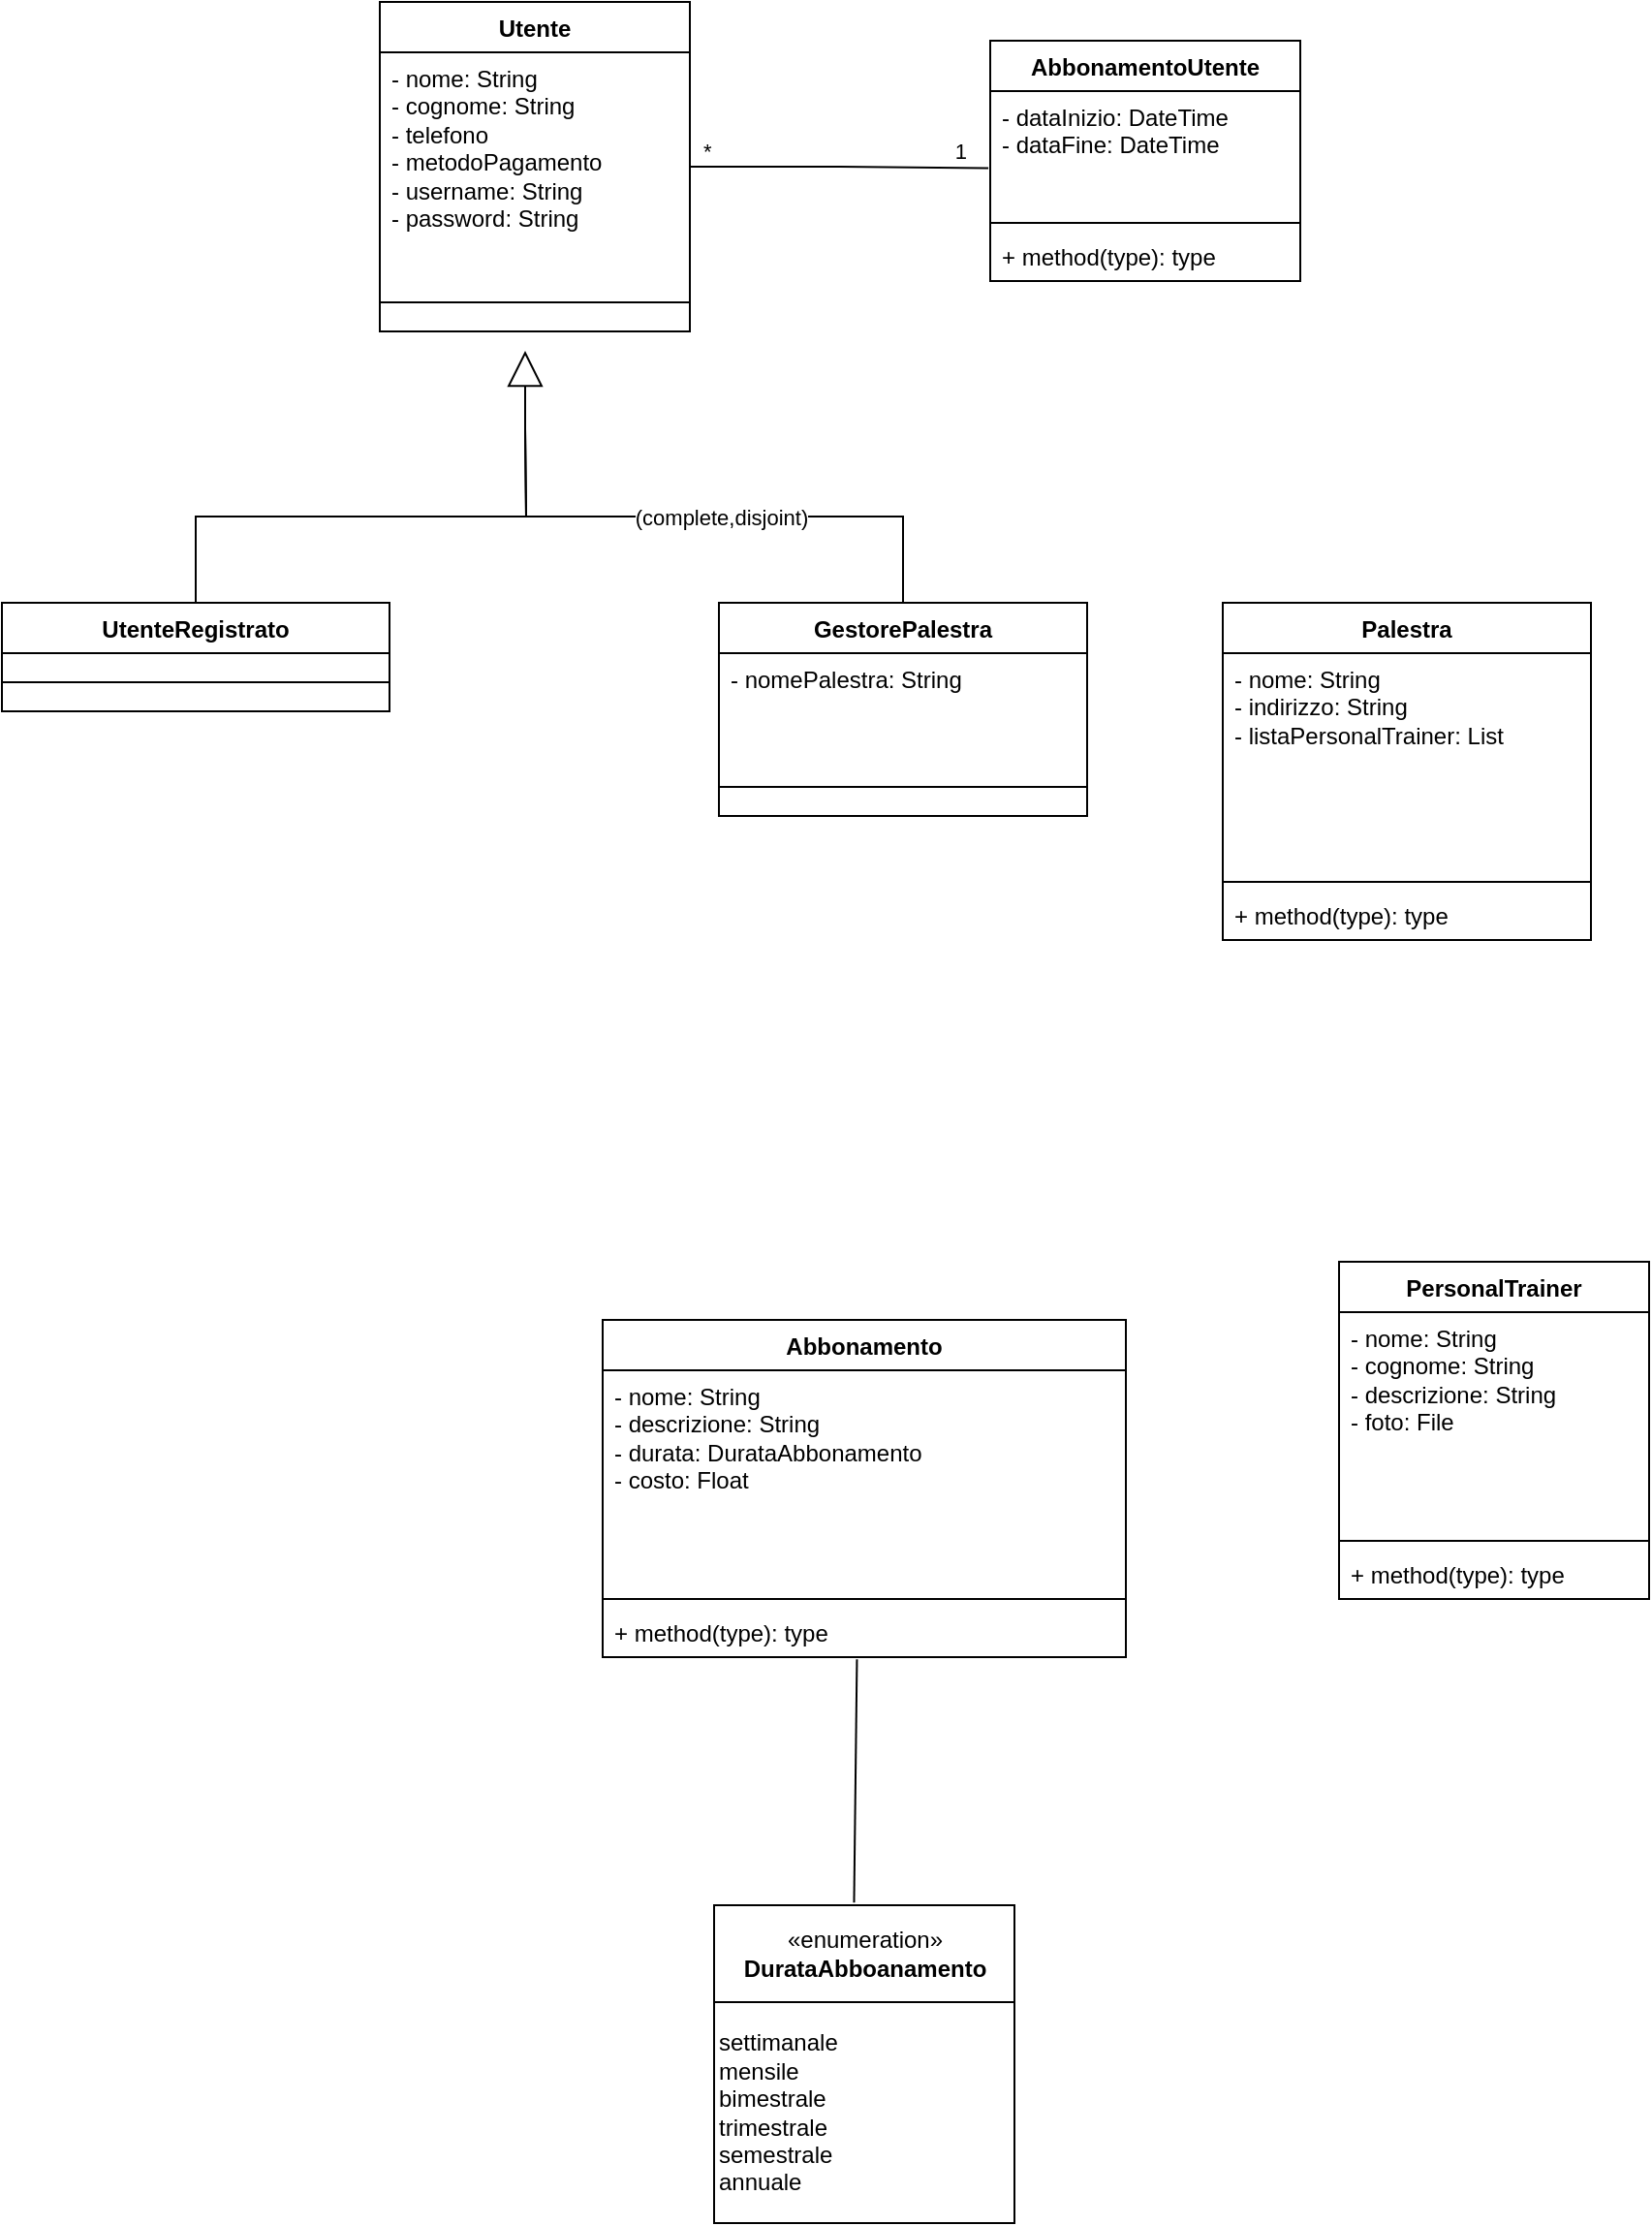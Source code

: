 <mxfile version="24.4.0" type="github">
  <diagram name="Page-1" id="rtqmb1G7pmRIMdZEJblD">
    <mxGraphModel dx="509" dy="647" grid="1" gridSize="10" guides="1" tooltips="1" connect="1" arrows="1" fold="1" page="1" pageScale="1" pageWidth="1100" pageHeight="1700" math="0" shadow="0">
      <root>
        <mxCell id="0" />
        <mxCell id="1" parent="0" />
        <mxCell id="8kIfGoQ6aiD22AjwGAcP-14" value="Utente" style="swimlane;fontStyle=1;align=center;verticalAlign=top;childLayout=stackLayout;horizontal=1;startSize=26;horizontalStack=0;resizeParent=1;resizeParentMax=0;resizeLast=0;collapsible=1;marginBottom=0;whiteSpace=wrap;html=1;" vertex="1" parent="1">
          <mxGeometry x="345" y="60" width="160" height="170" as="geometry">
            <mxRectangle x="345" y="60" width="80" height="30" as="alternateBounds" />
          </mxGeometry>
        </mxCell>
        <mxCell id="8kIfGoQ6aiD22AjwGAcP-15" value="- nome: String&lt;br&gt;&lt;div&gt;- cognome: String&lt;/div&gt;&lt;div&gt;- telefono&lt;/div&gt;&lt;div&gt;- metodoPagamento&lt;/div&gt;&lt;div&gt;- username: String&lt;/div&gt;&lt;div&gt;- password: String&lt;/div&gt;&lt;div&gt;&lt;br&gt; &lt;/div&gt;" style="text;strokeColor=none;fillColor=none;align=left;verticalAlign=top;spacingLeft=4;spacingRight=4;overflow=hidden;rotatable=0;points=[[0,0.5],[1,0.5]];portConstraint=eastwest;whiteSpace=wrap;html=1;" vertex="1" parent="8kIfGoQ6aiD22AjwGAcP-14">
          <mxGeometry y="26" width="160" height="114" as="geometry" />
        </mxCell>
        <mxCell id="8kIfGoQ6aiD22AjwGAcP-16" value="" style="line;strokeWidth=1;fillColor=none;align=left;verticalAlign=middle;spacingTop=-1;spacingLeft=3;spacingRight=3;rotatable=0;labelPosition=right;points=[];portConstraint=eastwest;strokeColor=inherit;" vertex="1" parent="8kIfGoQ6aiD22AjwGAcP-14">
          <mxGeometry y="140" width="160" height="30" as="geometry" />
        </mxCell>
        <mxCell id="8kIfGoQ6aiD22AjwGAcP-22" value="UtenteRegistrato" style="swimlane;fontStyle=1;align=center;verticalAlign=top;childLayout=stackLayout;horizontal=1;startSize=26;horizontalStack=0;resizeParent=1;resizeParentMax=0;resizeLast=0;collapsible=1;marginBottom=0;whiteSpace=wrap;html=1;" vertex="1" parent="1">
          <mxGeometry x="150" y="370" width="200" height="56" as="geometry">
            <mxRectangle x="345" y="60" width="80" height="30" as="alternateBounds" />
          </mxGeometry>
        </mxCell>
        <mxCell id="8kIfGoQ6aiD22AjwGAcP-24" value="" style="line;strokeWidth=1;fillColor=none;align=left;verticalAlign=middle;spacingTop=-1;spacingLeft=3;spacingRight=3;rotatable=0;labelPosition=right;points=[];portConstraint=eastwest;strokeColor=inherit;" vertex="1" parent="8kIfGoQ6aiD22AjwGAcP-22">
          <mxGeometry y="26" width="200" height="30" as="geometry" />
        </mxCell>
        <mxCell id="8kIfGoQ6aiD22AjwGAcP-25" value="GestorePalestra" style="swimlane;fontStyle=1;align=center;verticalAlign=top;childLayout=stackLayout;horizontal=1;startSize=26;horizontalStack=0;resizeParent=1;resizeParentMax=0;resizeLast=0;collapsible=1;marginBottom=0;whiteSpace=wrap;html=1;" vertex="1" parent="1">
          <mxGeometry x="520" y="370" width="190" height="110" as="geometry">
            <mxRectangle x="345" y="60" width="80" height="30" as="alternateBounds" />
          </mxGeometry>
        </mxCell>
        <mxCell id="8kIfGoQ6aiD22AjwGAcP-26" value="- nomePalestra: String&lt;br&gt;&lt;div&gt;&lt;br&gt; &lt;/div&gt;" style="text;strokeColor=none;fillColor=none;align=left;verticalAlign=top;spacingLeft=4;spacingRight=4;overflow=hidden;rotatable=0;points=[[0,0.5],[1,0.5]];portConstraint=eastwest;whiteSpace=wrap;html=1;" vertex="1" parent="8kIfGoQ6aiD22AjwGAcP-25">
          <mxGeometry y="26" width="190" height="54" as="geometry" />
        </mxCell>
        <mxCell id="8kIfGoQ6aiD22AjwGAcP-27" value="" style="line;strokeWidth=1;fillColor=none;align=left;verticalAlign=middle;spacingTop=-1;spacingLeft=3;spacingRight=3;rotatable=0;labelPosition=right;points=[];portConstraint=eastwest;strokeColor=inherit;" vertex="1" parent="8kIfGoQ6aiD22AjwGAcP-25">
          <mxGeometry y="80" width="190" height="30" as="geometry" />
        </mxCell>
        <mxCell id="8kIfGoQ6aiD22AjwGAcP-30" value="" style="endArrow=none;html=1;rounded=0;edgeStyle=orthogonalEdgeStyle;exitX=0.5;exitY=0;exitDx=0;exitDy=0;" edge="1" parent="1" source="8kIfGoQ6aiD22AjwGAcP-22">
          <mxGeometry width="50" height="50" relative="1" as="geometry">
            <mxPoint x="250" y="331" as="sourcePoint" />
            <mxPoint x="420" y="280" as="targetPoint" />
          </mxGeometry>
        </mxCell>
        <mxCell id="8kIfGoQ6aiD22AjwGAcP-31" value="" style="endArrow=none;html=1;rounded=0;edgeStyle=orthogonalEdgeStyle;exitX=0.5;exitY=0;exitDx=0;exitDy=0;" edge="1" parent="1" source="8kIfGoQ6aiD22AjwGAcP-25">
          <mxGeometry width="50" height="50" relative="1" as="geometry">
            <mxPoint x="620" y="330" as="sourcePoint" />
            <mxPoint x="420" y="280" as="targetPoint" />
          </mxGeometry>
        </mxCell>
        <mxCell id="8kIfGoQ6aiD22AjwGAcP-33" value="(complete,disjoint)" style="edgeLabel;html=1;align=center;verticalAlign=middle;resizable=0;points=[];" vertex="1" connectable="0" parent="8kIfGoQ6aiD22AjwGAcP-31">
          <mxGeometry x="-0.028" relative="1" as="geometry">
            <mxPoint as="offset" />
          </mxGeometry>
        </mxCell>
        <mxCell id="8kIfGoQ6aiD22AjwGAcP-32" value="" style="endArrow=block;endSize=16;endFill=0;html=1;rounded=0;" edge="1" parent="1">
          <mxGeometry width="160" relative="1" as="geometry">
            <mxPoint x="420" y="280" as="sourcePoint" />
            <mxPoint x="420" y="240" as="targetPoint" />
          </mxGeometry>
        </mxCell>
        <mxCell id="8kIfGoQ6aiD22AjwGAcP-34" value="AbbonamentoUtente" style="swimlane;fontStyle=1;align=center;verticalAlign=top;childLayout=stackLayout;horizontal=1;startSize=26;horizontalStack=0;resizeParent=1;resizeParentMax=0;resizeLast=0;collapsible=1;marginBottom=0;whiteSpace=wrap;html=1;" vertex="1" parent="1">
          <mxGeometry x="660" y="80" width="160" height="124" as="geometry" />
        </mxCell>
        <mxCell id="8kIfGoQ6aiD22AjwGAcP-35" value="&lt;div&gt;- dataInizio: DateTime&lt;/div&gt;&lt;div&gt;- dataFine: DateTime&lt;/div&gt;" style="text;strokeColor=none;fillColor=none;align=left;verticalAlign=top;spacingLeft=4;spacingRight=4;overflow=hidden;rotatable=0;points=[[0,0.5],[1,0.5]];portConstraint=eastwest;whiteSpace=wrap;html=1;" vertex="1" parent="8kIfGoQ6aiD22AjwGAcP-34">
          <mxGeometry y="26" width="160" height="64" as="geometry" />
        </mxCell>
        <mxCell id="8kIfGoQ6aiD22AjwGAcP-36" value="" style="line;strokeWidth=1;fillColor=none;align=left;verticalAlign=middle;spacingTop=-1;spacingLeft=3;spacingRight=3;rotatable=0;labelPosition=right;points=[];portConstraint=eastwest;strokeColor=inherit;" vertex="1" parent="8kIfGoQ6aiD22AjwGAcP-34">
          <mxGeometry y="90" width="160" height="8" as="geometry" />
        </mxCell>
        <mxCell id="8kIfGoQ6aiD22AjwGAcP-37" value="+ method(type): type" style="text;strokeColor=none;fillColor=none;align=left;verticalAlign=top;spacingLeft=4;spacingRight=4;overflow=hidden;rotatable=0;points=[[0,0.5],[1,0.5]];portConstraint=eastwest;whiteSpace=wrap;html=1;" vertex="1" parent="8kIfGoQ6aiD22AjwGAcP-34">
          <mxGeometry y="98" width="160" height="26" as="geometry" />
        </mxCell>
        <mxCell id="8kIfGoQ6aiD22AjwGAcP-38" value="Abbonamento" style="swimlane;fontStyle=1;align=center;verticalAlign=top;childLayout=stackLayout;horizontal=1;startSize=26;horizontalStack=0;resizeParent=1;resizeParentMax=0;resizeLast=0;collapsible=1;marginBottom=0;whiteSpace=wrap;html=1;" vertex="1" parent="1">
          <mxGeometry x="460" y="740" width="270" height="174" as="geometry" />
        </mxCell>
        <mxCell id="8kIfGoQ6aiD22AjwGAcP-39" value="&lt;div&gt;- nome: String&lt;/div&gt;&lt;div&gt;- descrizione: String&lt;/div&gt;&lt;div&gt;- durata: DurataAbbonamento&lt;br&gt;&lt;/div&gt;&lt;div&gt;- costo: Float&lt;br&gt;&lt;/div&gt;" style="text;strokeColor=none;fillColor=none;align=left;verticalAlign=top;spacingLeft=4;spacingRight=4;overflow=hidden;rotatable=0;points=[[0,0.5],[1,0.5]];portConstraint=eastwest;whiteSpace=wrap;html=1;" vertex="1" parent="8kIfGoQ6aiD22AjwGAcP-38">
          <mxGeometry y="26" width="270" height="114" as="geometry" />
        </mxCell>
        <mxCell id="8kIfGoQ6aiD22AjwGAcP-40" value="" style="line;strokeWidth=1;fillColor=none;align=left;verticalAlign=middle;spacingTop=-1;spacingLeft=3;spacingRight=3;rotatable=0;labelPosition=right;points=[];portConstraint=eastwest;strokeColor=inherit;" vertex="1" parent="8kIfGoQ6aiD22AjwGAcP-38">
          <mxGeometry y="140" width="270" height="8" as="geometry" />
        </mxCell>
        <mxCell id="8kIfGoQ6aiD22AjwGAcP-41" value="+ method(type): type" style="text;strokeColor=none;fillColor=none;align=left;verticalAlign=top;spacingLeft=4;spacingRight=4;overflow=hidden;rotatable=0;points=[[0,0.5],[1,0.5]];portConstraint=eastwest;whiteSpace=wrap;html=1;" vertex="1" parent="8kIfGoQ6aiD22AjwGAcP-38">
          <mxGeometry y="148" width="270" height="26" as="geometry" />
        </mxCell>
        <mxCell id="8kIfGoQ6aiD22AjwGAcP-43" value="«enumeration»&lt;br&gt;&lt;b&gt;DurataAbboanamento&lt;/b&gt;" style="html=1;whiteSpace=wrap;" vertex="1" parent="1">
          <mxGeometry x="517.5" y="1042" width="155" height="50" as="geometry" />
        </mxCell>
        <mxCell id="8kIfGoQ6aiD22AjwGAcP-44" value="&lt;div align=&quot;left&quot;&gt;settimanale&lt;/div&gt;&lt;div align=&quot;left&quot;&gt;mensile&lt;/div&gt;&lt;div align=&quot;left&quot;&gt;bimestrale&lt;/div&gt;&lt;div align=&quot;left&quot;&gt;trimestrale&lt;/div&gt;&lt;div align=&quot;left&quot;&gt;semestrale&lt;br&gt;&lt;/div&gt;&lt;div align=&quot;left&quot;&gt;annuale&lt;br&gt;&lt;/div&gt;" style="html=1;whiteSpace=wrap;align=left;" vertex="1" parent="1">
          <mxGeometry x="517.5" y="1092" width="155" height="114" as="geometry" />
        </mxCell>
        <mxCell id="8kIfGoQ6aiD22AjwGAcP-46" value="" style="endArrow=none;html=1;rounded=0;exitX=0.466;exitY=-0.027;exitDx=0;exitDy=0;exitPerimeter=0;entryX=0.486;entryY=1.044;entryDx=0;entryDy=0;entryPerimeter=0;" edge="1" parent="1" source="8kIfGoQ6aiD22AjwGAcP-43" target="8kIfGoQ6aiD22AjwGAcP-41">
          <mxGeometry width="50" height="50" relative="1" as="geometry">
            <mxPoint x="600" y="1002" as="sourcePoint" />
            <mxPoint x="650" y="952" as="targetPoint" />
          </mxGeometry>
        </mxCell>
        <mxCell id="8kIfGoQ6aiD22AjwGAcP-50" value="" style="endArrow=none;html=1;edgeStyle=orthogonalEdgeStyle;rounded=0;exitX=1;exitY=0.5;exitDx=0;exitDy=0;entryX=-0.006;entryY=0.622;entryDx=0;entryDy=0;entryPerimeter=0;" edge="1" parent="1" source="8kIfGoQ6aiD22AjwGAcP-14" target="8kIfGoQ6aiD22AjwGAcP-35">
          <mxGeometry relative="1" as="geometry">
            <mxPoint x="530" y="240" as="sourcePoint" />
            <mxPoint x="650" y="145" as="targetPoint" />
          </mxGeometry>
        </mxCell>
        <mxCell id="8kIfGoQ6aiD22AjwGAcP-51" value="*" style="edgeLabel;resizable=0;html=1;align=left;verticalAlign=bottom;" connectable="0" vertex="1" parent="8kIfGoQ6aiD22AjwGAcP-50">
          <mxGeometry x="-1" relative="1" as="geometry">
            <mxPoint x="5" as="offset" />
          </mxGeometry>
        </mxCell>
        <mxCell id="8kIfGoQ6aiD22AjwGAcP-52" value="1" style="edgeLabel;resizable=0;html=1;align=right;verticalAlign=bottom;" connectable="0" vertex="1" parent="8kIfGoQ6aiD22AjwGAcP-50">
          <mxGeometry x="1" relative="1" as="geometry">
            <mxPoint x="-11" as="offset" />
          </mxGeometry>
        </mxCell>
        <mxCell id="8kIfGoQ6aiD22AjwGAcP-53" value="Palestra" style="swimlane;fontStyle=1;align=center;verticalAlign=top;childLayout=stackLayout;horizontal=1;startSize=26;horizontalStack=0;resizeParent=1;resizeParentMax=0;resizeLast=0;collapsible=1;marginBottom=0;whiteSpace=wrap;html=1;" vertex="1" parent="1">
          <mxGeometry x="780" y="370" width="190" height="174" as="geometry" />
        </mxCell>
        <mxCell id="8kIfGoQ6aiD22AjwGAcP-54" value="&lt;div&gt;- nome: String&lt;/div&gt;&lt;div&gt;- indirizzo: String&lt;/div&gt;- listaPersonalTrainer: List" style="text;strokeColor=none;fillColor=none;align=left;verticalAlign=top;spacingLeft=4;spacingRight=4;overflow=hidden;rotatable=0;points=[[0,0.5],[1,0.5]];portConstraint=eastwest;whiteSpace=wrap;html=1;" vertex="1" parent="8kIfGoQ6aiD22AjwGAcP-53">
          <mxGeometry y="26" width="190" height="114" as="geometry" />
        </mxCell>
        <mxCell id="8kIfGoQ6aiD22AjwGAcP-55" value="" style="line;strokeWidth=1;fillColor=none;align=left;verticalAlign=middle;spacingTop=-1;spacingLeft=3;spacingRight=3;rotatable=0;labelPosition=right;points=[];portConstraint=eastwest;strokeColor=inherit;" vertex="1" parent="8kIfGoQ6aiD22AjwGAcP-53">
          <mxGeometry y="140" width="190" height="8" as="geometry" />
        </mxCell>
        <mxCell id="8kIfGoQ6aiD22AjwGAcP-56" value="+ method(type): type" style="text;strokeColor=none;fillColor=none;align=left;verticalAlign=top;spacingLeft=4;spacingRight=4;overflow=hidden;rotatable=0;points=[[0,0.5],[1,0.5]];portConstraint=eastwest;whiteSpace=wrap;html=1;" vertex="1" parent="8kIfGoQ6aiD22AjwGAcP-53">
          <mxGeometry y="148" width="190" height="26" as="geometry" />
        </mxCell>
        <mxCell id="8kIfGoQ6aiD22AjwGAcP-57" value="PersonalTrainer" style="swimlane;fontStyle=1;align=center;verticalAlign=top;childLayout=stackLayout;horizontal=1;startSize=26;horizontalStack=0;resizeParent=1;resizeParentMax=0;resizeLast=0;collapsible=1;marginBottom=0;whiteSpace=wrap;html=1;" vertex="1" parent="1">
          <mxGeometry x="840" y="710" width="160" height="174" as="geometry" />
        </mxCell>
        <mxCell id="8kIfGoQ6aiD22AjwGAcP-58" value="&lt;div&gt;- nome: String&lt;/div&gt;&lt;div&gt;- cognome: String&lt;/div&gt;&lt;div&gt;- descrizione: String&lt;/div&gt;&lt;div&gt;- foto: File&lt;br&gt;&lt;/div&gt;" style="text;strokeColor=none;fillColor=none;align=left;verticalAlign=top;spacingLeft=4;spacingRight=4;overflow=hidden;rotatable=0;points=[[0,0.5],[1,0.5]];portConstraint=eastwest;whiteSpace=wrap;html=1;" vertex="1" parent="8kIfGoQ6aiD22AjwGAcP-57">
          <mxGeometry y="26" width="160" height="114" as="geometry" />
        </mxCell>
        <mxCell id="8kIfGoQ6aiD22AjwGAcP-59" value="" style="line;strokeWidth=1;fillColor=none;align=left;verticalAlign=middle;spacingTop=-1;spacingLeft=3;spacingRight=3;rotatable=0;labelPosition=right;points=[];portConstraint=eastwest;strokeColor=inherit;" vertex="1" parent="8kIfGoQ6aiD22AjwGAcP-57">
          <mxGeometry y="140" width="160" height="8" as="geometry" />
        </mxCell>
        <mxCell id="8kIfGoQ6aiD22AjwGAcP-60" value="+ method(type): type" style="text;strokeColor=none;fillColor=none;align=left;verticalAlign=top;spacingLeft=4;spacingRight=4;overflow=hidden;rotatable=0;points=[[0,0.5],[1,0.5]];portConstraint=eastwest;whiteSpace=wrap;html=1;" vertex="1" parent="8kIfGoQ6aiD22AjwGAcP-57">
          <mxGeometry y="148" width="160" height="26" as="geometry" />
        </mxCell>
      </root>
    </mxGraphModel>
  </diagram>
</mxfile>
